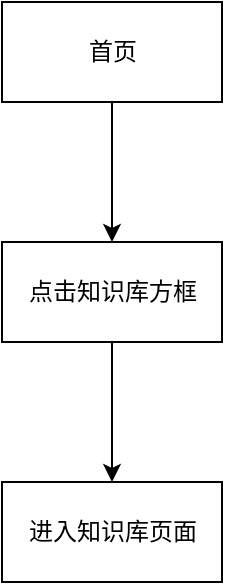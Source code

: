 <mxfile version="14.8.2" type="device"><diagram id="PKmtMO2fH1h5zyYbwfiT" name="Page-1"><mxGraphModel dx="2062" dy="1097" grid="1" gridSize="10" guides="1" tooltips="1" connect="1" arrows="1" fold="1" page="1" pageScale="1" pageWidth="827" pageHeight="1169" math="0" shadow="0"><root><mxCell id="0"/><mxCell id="1" parent="0"/><mxCell id="-dfHGEXIOOik5EmFQcci-4" style="edgeStyle=orthogonalEdgeStyle;rounded=0;orthogonalLoop=1;jettySize=auto;html=1;" edge="1" parent="1" source="-dfHGEXIOOik5EmFQcci-1" target="-dfHGEXIOOik5EmFQcci-2"><mxGeometry relative="1" as="geometry"/></mxCell><mxCell id="-dfHGEXIOOik5EmFQcci-1" value="首页" style="html=1;" vertex="1" parent="1"><mxGeometry x="370" y="210" width="110" height="50" as="geometry"/></mxCell><mxCell id="-dfHGEXIOOik5EmFQcci-5" style="edgeStyle=orthogonalEdgeStyle;rounded=0;orthogonalLoop=1;jettySize=auto;html=1;" edge="1" parent="1" source="-dfHGEXIOOik5EmFQcci-2" target="-dfHGEXIOOik5EmFQcci-3"><mxGeometry relative="1" as="geometry"/></mxCell><mxCell id="-dfHGEXIOOik5EmFQcci-2" value="点击知识库方框" style="html=1;" vertex="1" parent="1"><mxGeometry x="370" y="330" width="110" height="50" as="geometry"/></mxCell><mxCell id="-dfHGEXIOOik5EmFQcci-3" value="进入知识库页面" style="html=1;" vertex="1" parent="1"><mxGeometry x="370" y="450" width="110" height="50" as="geometry"/></mxCell></root></mxGraphModel></diagram></mxfile>